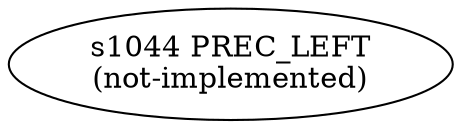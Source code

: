 
  digraph compound_assignment_expr {
  
    rankdir=LR;
  
    s1044 [label="s1044 PREC_LEFT\n(not-implemented)"];
  
  }
  